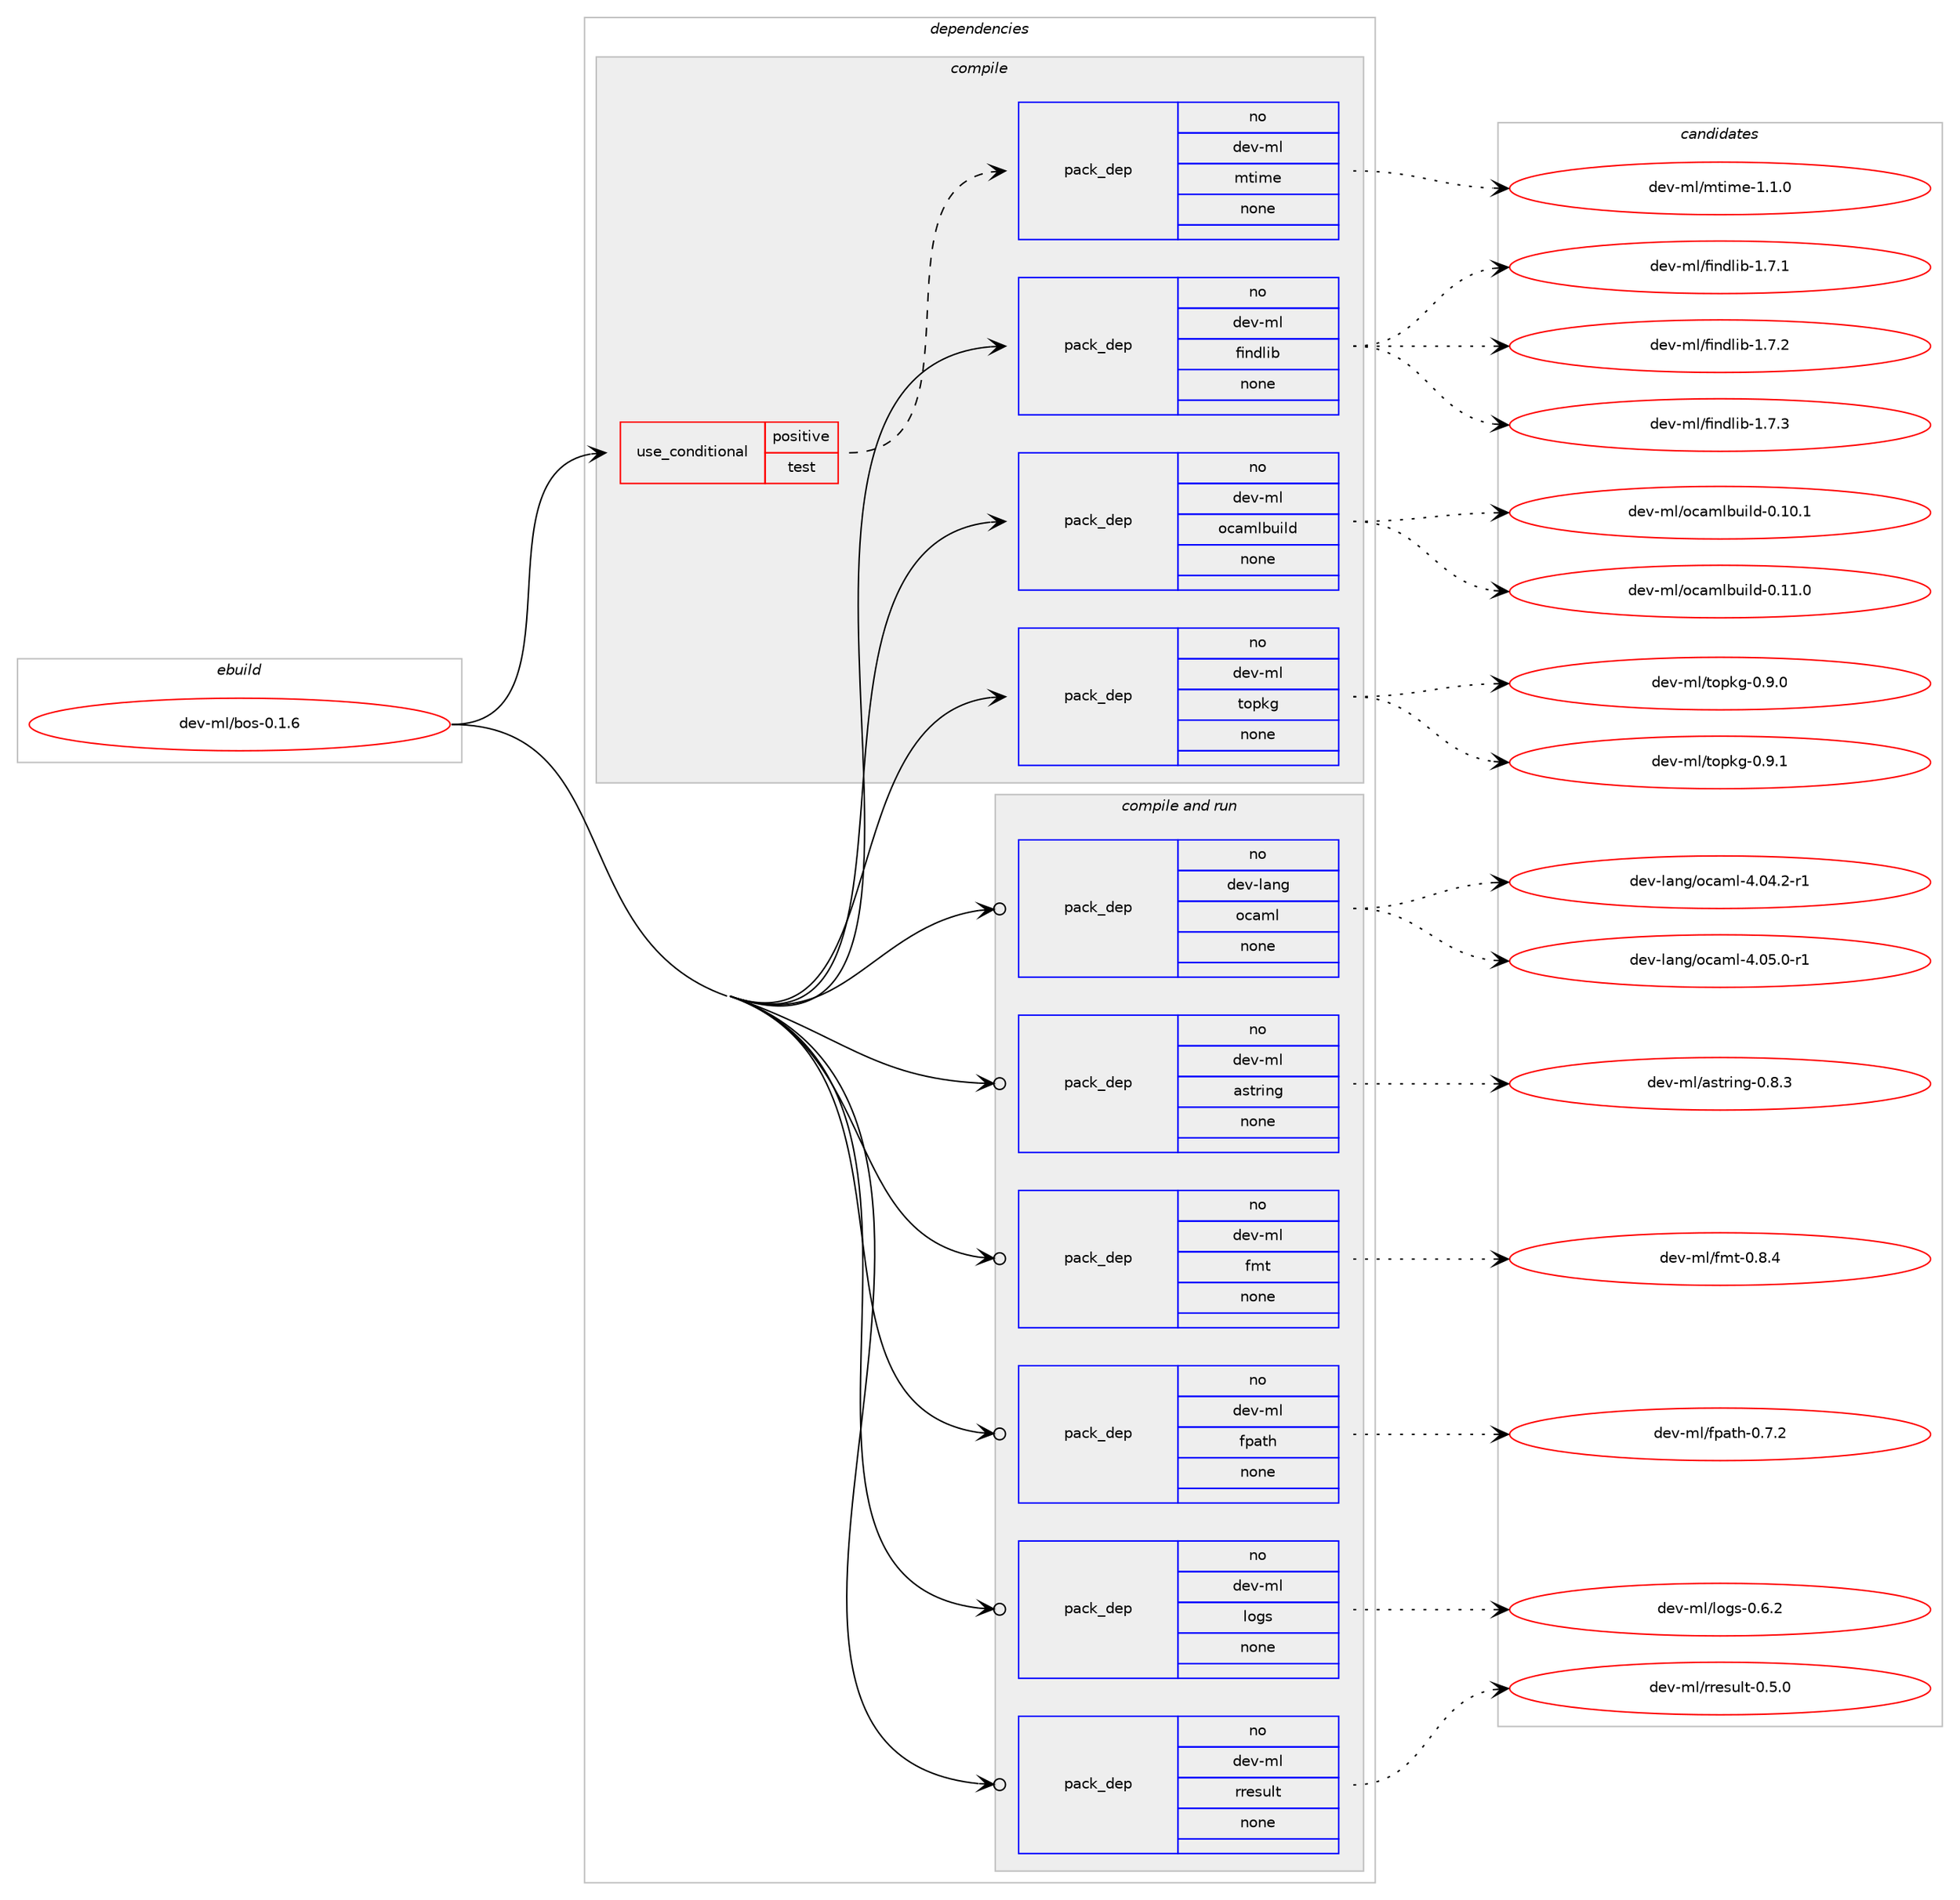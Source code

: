 digraph prolog {

# *************
# Graph options
# *************

newrank=true;
concentrate=true;
compound=true;
graph [rankdir=LR,fontname=Helvetica,fontsize=10,ranksep=1.5];#, ranksep=2.5, nodesep=0.2];
edge  [arrowhead=vee];
node  [fontname=Helvetica,fontsize=10];

# **********
# The ebuild
# **********

subgraph cluster_leftcol {
color=gray;
rank=same;
label=<<i>ebuild</i>>;
id [label="dev-ml/bos-0.1.6", color=red, width=4, href="../dev-ml/bos-0.1.6.svg"];
}

# ****************
# The dependencies
# ****************

subgraph cluster_midcol {
color=gray;
label=<<i>dependencies</i>>;
subgraph cluster_compile {
fillcolor="#eeeeee";
style=filled;
label=<<i>compile</i>>;
subgraph cond133022 {
dependency570862 [label=<<TABLE BORDER="0" CELLBORDER="1" CELLSPACING="0" CELLPADDING="4"><TR><TD ROWSPAN="3" CELLPADDING="10">use_conditional</TD></TR><TR><TD>positive</TD></TR><TR><TD>test</TD></TR></TABLE>>, shape=none, color=red];
subgraph pack426226 {
dependency570863 [label=<<TABLE BORDER="0" CELLBORDER="1" CELLSPACING="0" CELLPADDING="4" WIDTH="220"><TR><TD ROWSPAN="6" CELLPADDING="30">pack_dep</TD></TR><TR><TD WIDTH="110">no</TD></TR><TR><TD>dev-ml</TD></TR><TR><TD>mtime</TD></TR><TR><TD>none</TD></TR><TR><TD></TD></TR></TABLE>>, shape=none, color=blue];
}
dependency570862:e -> dependency570863:w [weight=20,style="dashed",arrowhead="vee"];
}
id:e -> dependency570862:w [weight=20,style="solid",arrowhead="vee"];
subgraph pack426227 {
dependency570864 [label=<<TABLE BORDER="0" CELLBORDER="1" CELLSPACING="0" CELLPADDING="4" WIDTH="220"><TR><TD ROWSPAN="6" CELLPADDING="30">pack_dep</TD></TR><TR><TD WIDTH="110">no</TD></TR><TR><TD>dev-ml</TD></TR><TR><TD>findlib</TD></TR><TR><TD>none</TD></TR><TR><TD></TD></TR></TABLE>>, shape=none, color=blue];
}
id:e -> dependency570864:w [weight=20,style="solid",arrowhead="vee"];
subgraph pack426228 {
dependency570865 [label=<<TABLE BORDER="0" CELLBORDER="1" CELLSPACING="0" CELLPADDING="4" WIDTH="220"><TR><TD ROWSPAN="6" CELLPADDING="30">pack_dep</TD></TR><TR><TD WIDTH="110">no</TD></TR><TR><TD>dev-ml</TD></TR><TR><TD>ocamlbuild</TD></TR><TR><TD>none</TD></TR><TR><TD></TD></TR></TABLE>>, shape=none, color=blue];
}
id:e -> dependency570865:w [weight=20,style="solid",arrowhead="vee"];
subgraph pack426229 {
dependency570866 [label=<<TABLE BORDER="0" CELLBORDER="1" CELLSPACING="0" CELLPADDING="4" WIDTH="220"><TR><TD ROWSPAN="6" CELLPADDING="30">pack_dep</TD></TR><TR><TD WIDTH="110">no</TD></TR><TR><TD>dev-ml</TD></TR><TR><TD>topkg</TD></TR><TR><TD>none</TD></TR><TR><TD></TD></TR></TABLE>>, shape=none, color=blue];
}
id:e -> dependency570866:w [weight=20,style="solid",arrowhead="vee"];
}
subgraph cluster_compileandrun {
fillcolor="#eeeeee";
style=filled;
label=<<i>compile and run</i>>;
subgraph pack426230 {
dependency570867 [label=<<TABLE BORDER="0" CELLBORDER="1" CELLSPACING="0" CELLPADDING="4" WIDTH="220"><TR><TD ROWSPAN="6" CELLPADDING="30">pack_dep</TD></TR><TR><TD WIDTH="110">no</TD></TR><TR><TD>dev-lang</TD></TR><TR><TD>ocaml</TD></TR><TR><TD>none</TD></TR><TR><TD></TD></TR></TABLE>>, shape=none, color=blue];
}
id:e -> dependency570867:w [weight=20,style="solid",arrowhead="odotvee"];
subgraph pack426231 {
dependency570868 [label=<<TABLE BORDER="0" CELLBORDER="1" CELLSPACING="0" CELLPADDING="4" WIDTH="220"><TR><TD ROWSPAN="6" CELLPADDING="30">pack_dep</TD></TR><TR><TD WIDTH="110">no</TD></TR><TR><TD>dev-ml</TD></TR><TR><TD>astring</TD></TR><TR><TD>none</TD></TR><TR><TD></TD></TR></TABLE>>, shape=none, color=blue];
}
id:e -> dependency570868:w [weight=20,style="solid",arrowhead="odotvee"];
subgraph pack426232 {
dependency570869 [label=<<TABLE BORDER="0" CELLBORDER="1" CELLSPACING="0" CELLPADDING="4" WIDTH="220"><TR><TD ROWSPAN="6" CELLPADDING="30">pack_dep</TD></TR><TR><TD WIDTH="110">no</TD></TR><TR><TD>dev-ml</TD></TR><TR><TD>fmt</TD></TR><TR><TD>none</TD></TR><TR><TD></TD></TR></TABLE>>, shape=none, color=blue];
}
id:e -> dependency570869:w [weight=20,style="solid",arrowhead="odotvee"];
subgraph pack426233 {
dependency570870 [label=<<TABLE BORDER="0" CELLBORDER="1" CELLSPACING="0" CELLPADDING="4" WIDTH="220"><TR><TD ROWSPAN="6" CELLPADDING="30">pack_dep</TD></TR><TR><TD WIDTH="110">no</TD></TR><TR><TD>dev-ml</TD></TR><TR><TD>fpath</TD></TR><TR><TD>none</TD></TR><TR><TD></TD></TR></TABLE>>, shape=none, color=blue];
}
id:e -> dependency570870:w [weight=20,style="solid",arrowhead="odotvee"];
subgraph pack426234 {
dependency570871 [label=<<TABLE BORDER="0" CELLBORDER="1" CELLSPACING="0" CELLPADDING="4" WIDTH="220"><TR><TD ROWSPAN="6" CELLPADDING="30">pack_dep</TD></TR><TR><TD WIDTH="110">no</TD></TR><TR><TD>dev-ml</TD></TR><TR><TD>logs</TD></TR><TR><TD>none</TD></TR><TR><TD></TD></TR></TABLE>>, shape=none, color=blue];
}
id:e -> dependency570871:w [weight=20,style="solid",arrowhead="odotvee"];
subgraph pack426235 {
dependency570872 [label=<<TABLE BORDER="0" CELLBORDER="1" CELLSPACING="0" CELLPADDING="4" WIDTH="220"><TR><TD ROWSPAN="6" CELLPADDING="30">pack_dep</TD></TR><TR><TD WIDTH="110">no</TD></TR><TR><TD>dev-ml</TD></TR><TR><TD>rresult</TD></TR><TR><TD>none</TD></TR><TR><TD></TD></TR></TABLE>>, shape=none, color=blue];
}
id:e -> dependency570872:w [weight=20,style="solid",arrowhead="odotvee"];
}
subgraph cluster_run {
fillcolor="#eeeeee";
style=filled;
label=<<i>run</i>>;
}
}

# **************
# The candidates
# **************

subgraph cluster_choices {
rank=same;
color=gray;
label=<<i>candidates</i>>;

subgraph choice426226 {
color=black;
nodesep=1;
choice1001011184510910847109116105109101454946494648 [label="dev-ml/mtime-1.1.0", color=red, width=4,href="../dev-ml/mtime-1.1.0.svg"];
dependency570863:e -> choice1001011184510910847109116105109101454946494648:w [style=dotted,weight="100"];
}
subgraph choice426227 {
color=black;
nodesep=1;
choice100101118451091084710210511010010810598454946554649 [label="dev-ml/findlib-1.7.1", color=red, width=4,href="../dev-ml/findlib-1.7.1.svg"];
choice100101118451091084710210511010010810598454946554650 [label="dev-ml/findlib-1.7.2", color=red, width=4,href="../dev-ml/findlib-1.7.2.svg"];
choice100101118451091084710210511010010810598454946554651 [label="dev-ml/findlib-1.7.3", color=red, width=4,href="../dev-ml/findlib-1.7.3.svg"];
dependency570864:e -> choice100101118451091084710210511010010810598454946554649:w [style=dotted,weight="100"];
dependency570864:e -> choice100101118451091084710210511010010810598454946554650:w [style=dotted,weight="100"];
dependency570864:e -> choice100101118451091084710210511010010810598454946554651:w [style=dotted,weight="100"];
}
subgraph choice426228 {
color=black;
nodesep=1;
choice100101118451091084711199971091089811710510810045484649484649 [label="dev-ml/ocamlbuild-0.10.1", color=red, width=4,href="../dev-ml/ocamlbuild-0.10.1.svg"];
choice100101118451091084711199971091089811710510810045484649494648 [label="dev-ml/ocamlbuild-0.11.0", color=red, width=4,href="../dev-ml/ocamlbuild-0.11.0.svg"];
dependency570865:e -> choice100101118451091084711199971091089811710510810045484649484649:w [style=dotted,weight="100"];
dependency570865:e -> choice100101118451091084711199971091089811710510810045484649494648:w [style=dotted,weight="100"];
}
subgraph choice426229 {
color=black;
nodesep=1;
choice1001011184510910847116111112107103454846574648 [label="dev-ml/topkg-0.9.0", color=red, width=4,href="../dev-ml/topkg-0.9.0.svg"];
choice1001011184510910847116111112107103454846574649 [label="dev-ml/topkg-0.9.1", color=red, width=4,href="../dev-ml/topkg-0.9.1.svg"];
dependency570866:e -> choice1001011184510910847116111112107103454846574648:w [style=dotted,weight="100"];
dependency570866:e -> choice1001011184510910847116111112107103454846574649:w [style=dotted,weight="100"];
}
subgraph choice426230 {
color=black;
nodesep=1;
choice1001011184510897110103471119997109108455246485246504511449 [label="dev-lang/ocaml-4.04.2-r1", color=red, width=4,href="../dev-lang/ocaml-4.04.2-r1.svg"];
choice1001011184510897110103471119997109108455246485346484511449 [label="dev-lang/ocaml-4.05.0-r1", color=red, width=4,href="../dev-lang/ocaml-4.05.0-r1.svg"];
dependency570867:e -> choice1001011184510897110103471119997109108455246485246504511449:w [style=dotted,weight="100"];
dependency570867:e -> choice1001011184510897110103471119997109108455246485346484511449:w [style=dotted,weight="100"];
}
subgraph choice426231 {
color=black;
nodesep=1;
choice100101118451091084797115116114105110103454846564651 [label="dev-ml/astring-0.8.3", color=red, width=4,href="../dev-ml/astring-0.8.3.svg"];
dependency570868:e -> choice100101118451091084797115116114105110103454846564651:w [style=dotted,weight="100"];
}
subgraph choice426232 {
color=black;
nodesep=1;
choice1001011184510910847102109116454846564652 [label="dev-ml/fmt-0.8.4", color=red, width=4,href="../dev-ml/fmt-0.8.4.svg"];
dependency570869:e -> choice1001011184510910847102109116454846564652:w [style=dotted,weight="100"];
}
subgraph choice426233 {
color=black;
nodesep=1;
choice100101118451091084710211297116104454846554650 [label="dev-ml/fpath-0.7.2", color=red, width=4,href="../dev-ml/fpath-0.7.2.svg"];
dependency570870:e -> choice100101118451091084710211297116104454846554650:w [style=dotted,weight="100"];
}
subgraph choice426234 {
color=black;
nodesep=1;
choice1001011184510910847108111103115454846544650 [label="dev-ml/logs-0.6.2", color=red, width=4,href="../dev-ml/logs-0.6.2.svg"];
dependency570871:e -> choice1001011184510910847108111103115454846544650:w [style=dotted,weight="100"];
}
subgraph choice426235 {
color=black;
nodesep=1;
choice1001011184510910847114114101115117108116454846534648 [label="dev-ml/rresult-0.5.0", color=red, width=4,href="../dev-ml/rresult-0.5.0.svg"];
dependency570872:e -> choice1001011184510910847114114101115117108116454846534648:w [style=dotted,weight="100"];
}
}

}
